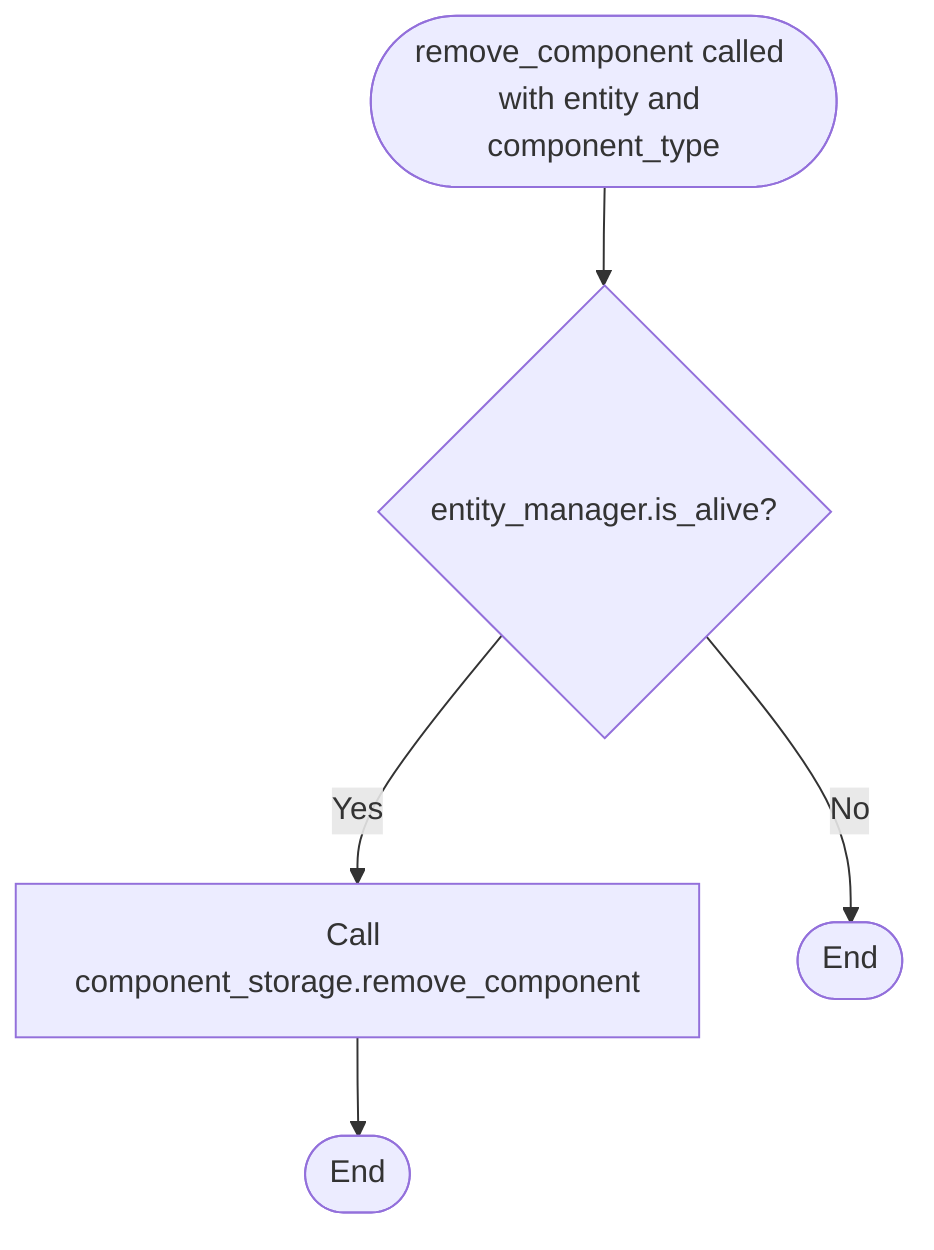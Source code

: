 flowchart TD
    Start([remove_component called with entity and component_type]) --> CheckAlive{entity_manager.is_alive?}
    
    CheckAlive -->|Yes| CallRemoveComponent[Call component_storage.remove_component]
    CheckAlive -->|No| End1([End])
    
    CallRemoveComponent --> End2([End])